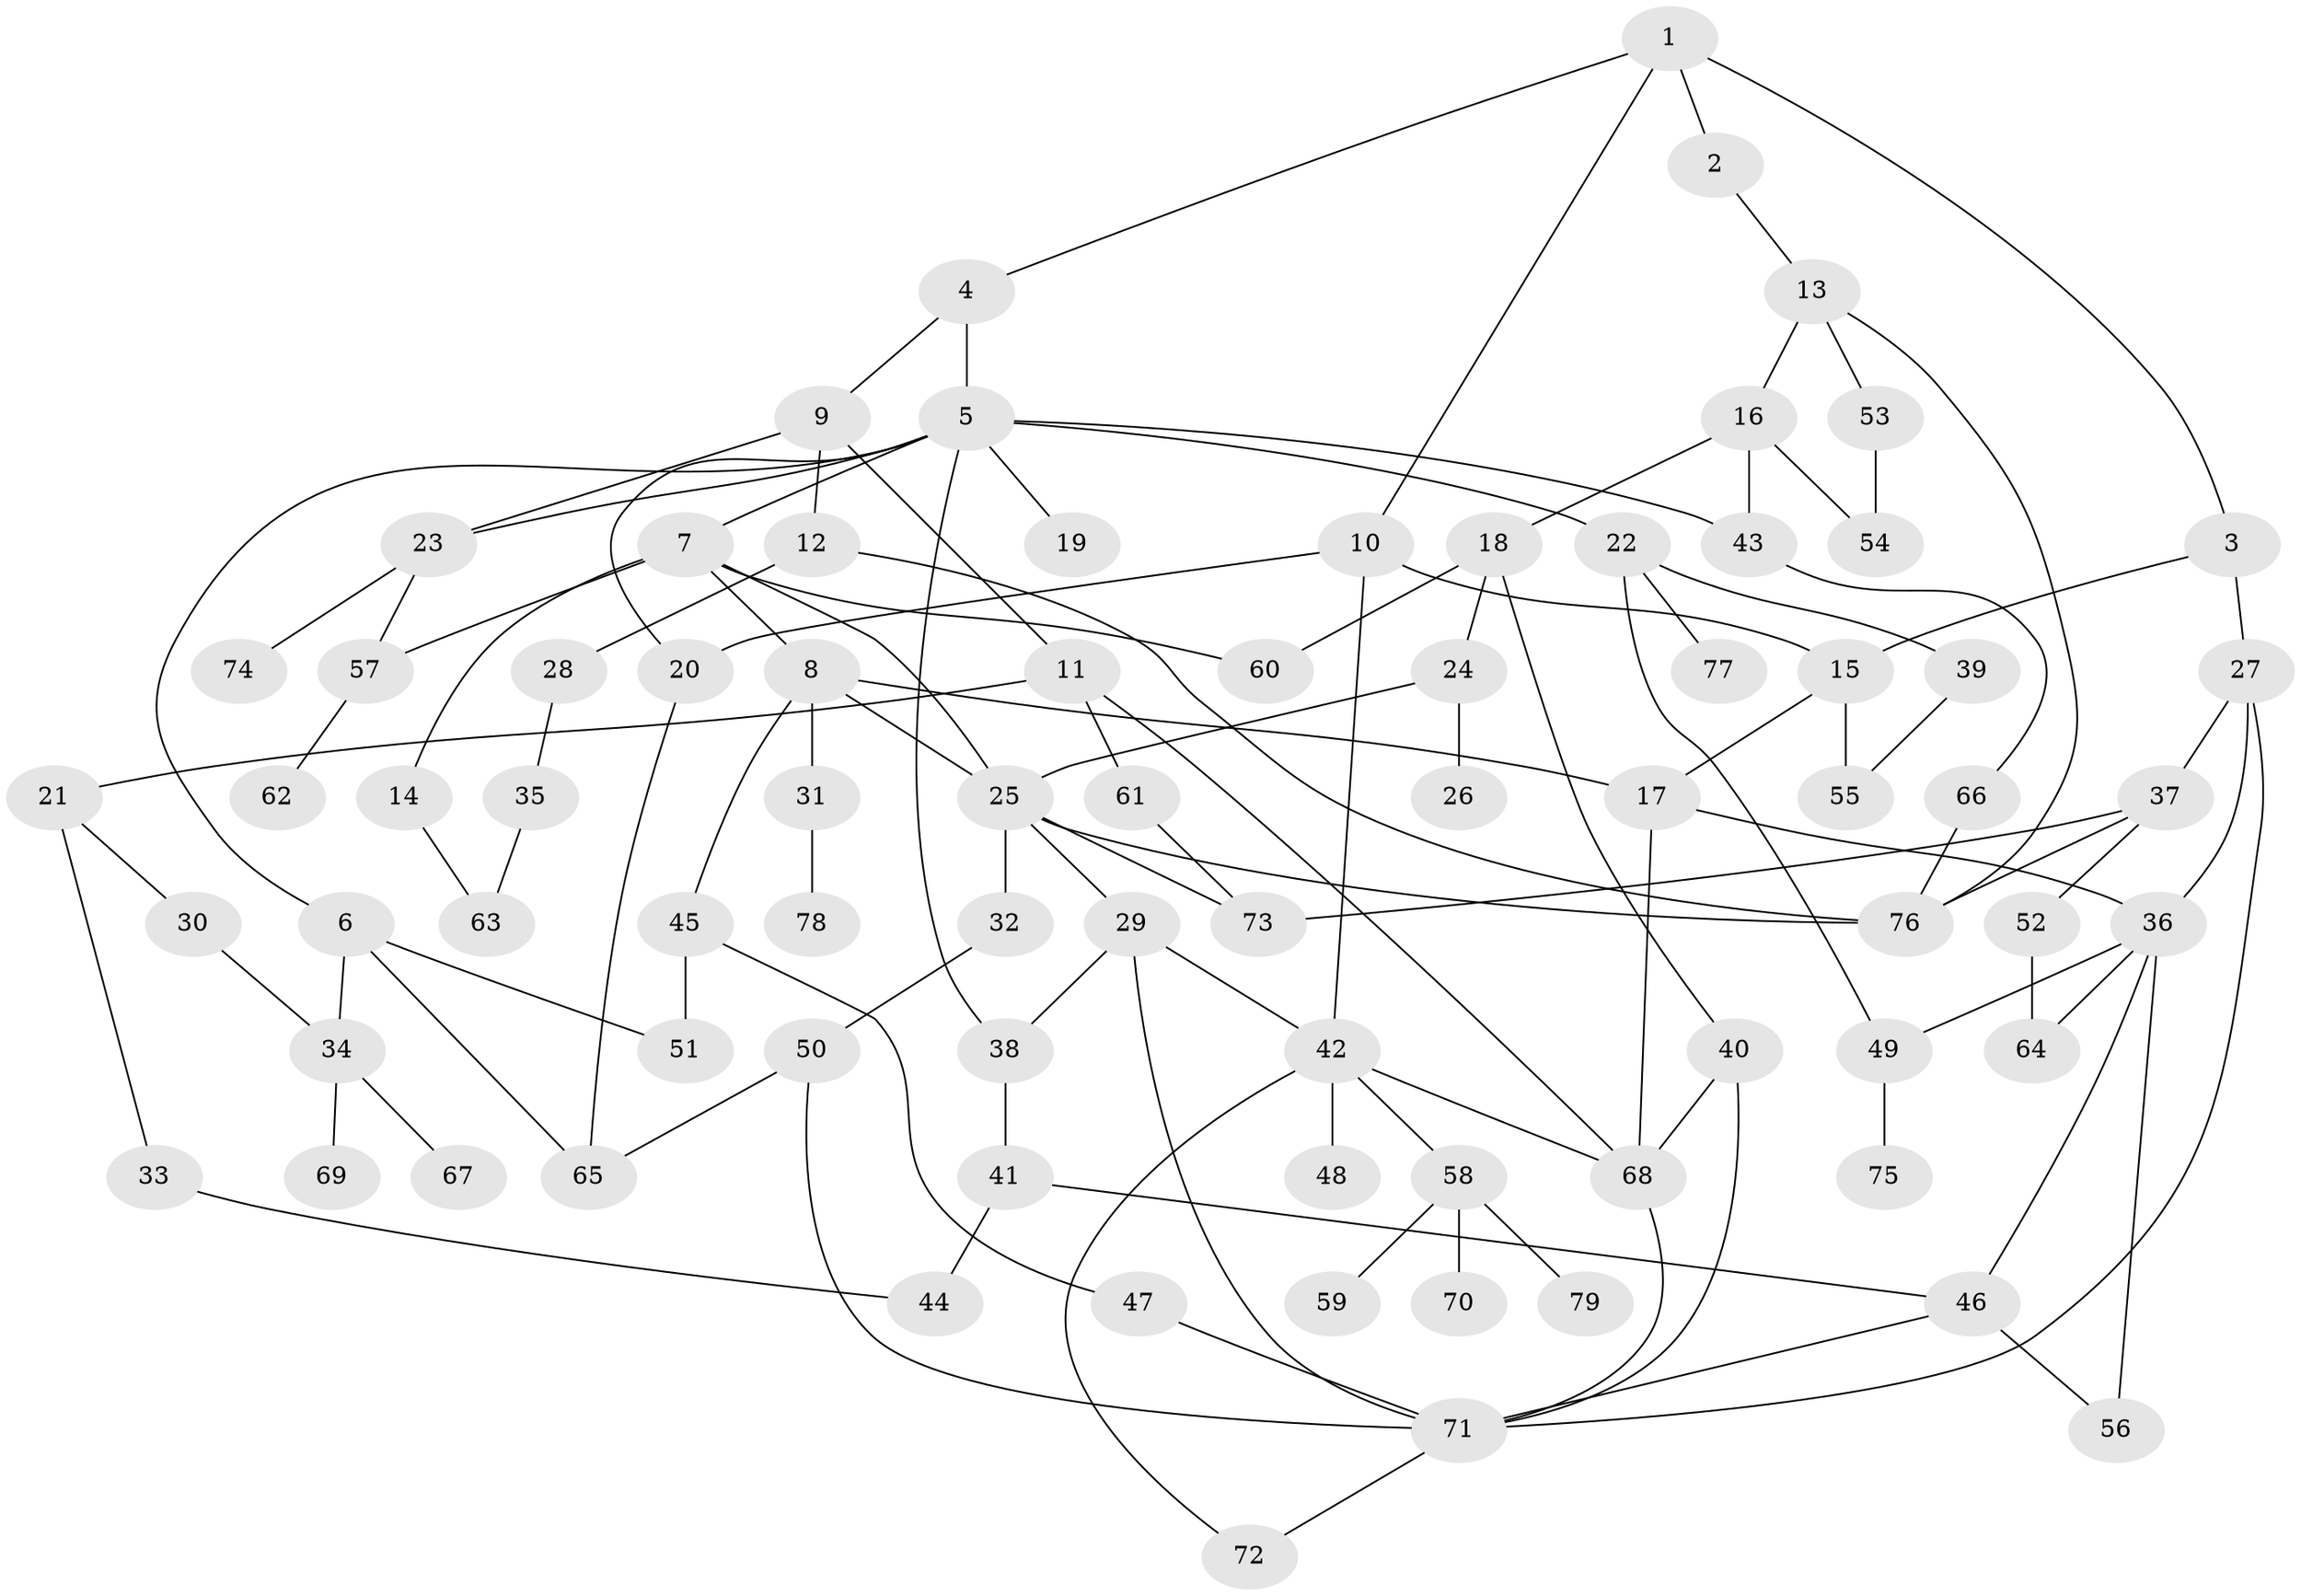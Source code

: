 // Generated by graph-tools (version 1.1) at 2025/13/03/09/25 04:13:15]
// undirected, 79 vertices, 118 edges
graph export_dot {
graph [start="1"]
  node [color=gray90,style=filled];
  1;
  2;
  3;
  4;
  5;
  6;
  7;
  8;
  9;
  10;
  11;
  12;
  13;
  14;
  15;
  16;
  17;
  18;
  19;
  20;
  21;
  22;
  23;
  24;
  25;
  26;
  27;
  28;
  29;
  30;
  31;
  32;
  33;
  34;
  35;
  36;
  37;
  38;
  39;
  40;
  41;
  42;
  43;
  44;
  45;
  46;
  47;
  48;
  49;
  50;
  51;
  52;
  53;
  54;
  55;
  56;
  57;
  58;
  59;
  60;
  61;
  62;
  63;
  64;
  65;
  66;
  67;
  68;
  69;
  70;
  71;
  72;
  73;
  74;
  75;
  76;
  77;
  78;
  79;
  1 -- 2;
  1 -- 3;
  1 -- 4;
  1 -- 10;
  2 -- 13;
  3 -- 15;
  3 -- 27;
  4 -- 5;
  4 -- 9;
  5 -- 6;
  5 -- 7;
  5 -- 19;
  5 -- 22;
  5 -- 23;
  5 -- 43;
  5 -- 38;
  5 -- 20;
  6 -- 65;
  6 -- 51;
  6 -- 34;
  7 -- 8;
  7 -- 14;
  7 -- 25;
  7 -- 57;
  7 -- 60;
  8 -- 31;
  8 -- 45;
  8 -- 25;
  8 -- 17;
  9 -- 11;
  9 -- 12;
  9 -- 23;
  10 -- 20;
  10 -- 15;
  10 -- 42;
  11 -- 21;
  11 -- 61;
  11 -- 68;
  12 -- 28;
  12 -- 76;
  13 -- 16;
  13 -- 53;
  13 -- 76;
  14 -- 63;
  15 -- 17;
  15 -- 55;
  16 -- 18;
  16 -- 54;
  16 -- 43;
  17 -- 68;
  17 -- 36;
  18 -- 24;
  18 -- 40;
  18 -- 60;
  20 -- 65;
  21 -- 30;
  21 -- 33;
  22 -- 39;
  22 -- 77;
  22 -- 49;
  23 -- 74;
  23 -- 57;
  24 -- 26;
  24 -- 25;
  25 -- 29;
  25 -- 32;
  25 -- 76;
  25 -- 73;
  27 -- 36;
  27 -- 37;
  27 -- 71;
  28 -- 35;
  29 -- 38;
  29 -- 42;
  29 -- 71;
  30 -- 34;
  31 -- 78;
  32 -- 50;
  33 -- 44;
  34 -- 67;
  34 -- 69;
  35 -- 63;
  36 -- 49;
  36 -- 64;
  36 -- 46;
  36 -- 56;
  37 -- 52;
  37 -- 73;
  37 -- 76;
  38 -- 41;
  39 -- 55;
  40 -- 68;
  40 -- 71;
  41 -- 46;
  41 -- 44;
  42 -- 48;
  42 -- 58;
  42 -- 72;
  42 -- 68;
  43 -- 66;
  45 -- 47;
  45 -- 51;
  46 -- 56;
  46 -- 71;
  47 -- 71;
  49 -- 75;
  50 -- 65;
  50 -- 71;
  52 -- 64;
  53 -- 54;
  57 -- 62;
  58 -- 59;
  58 -- 70;
  58 -- 79;
  61 -- 73;
  66 -- 76;
  68 -- 71;
  71 -- 72;
}
